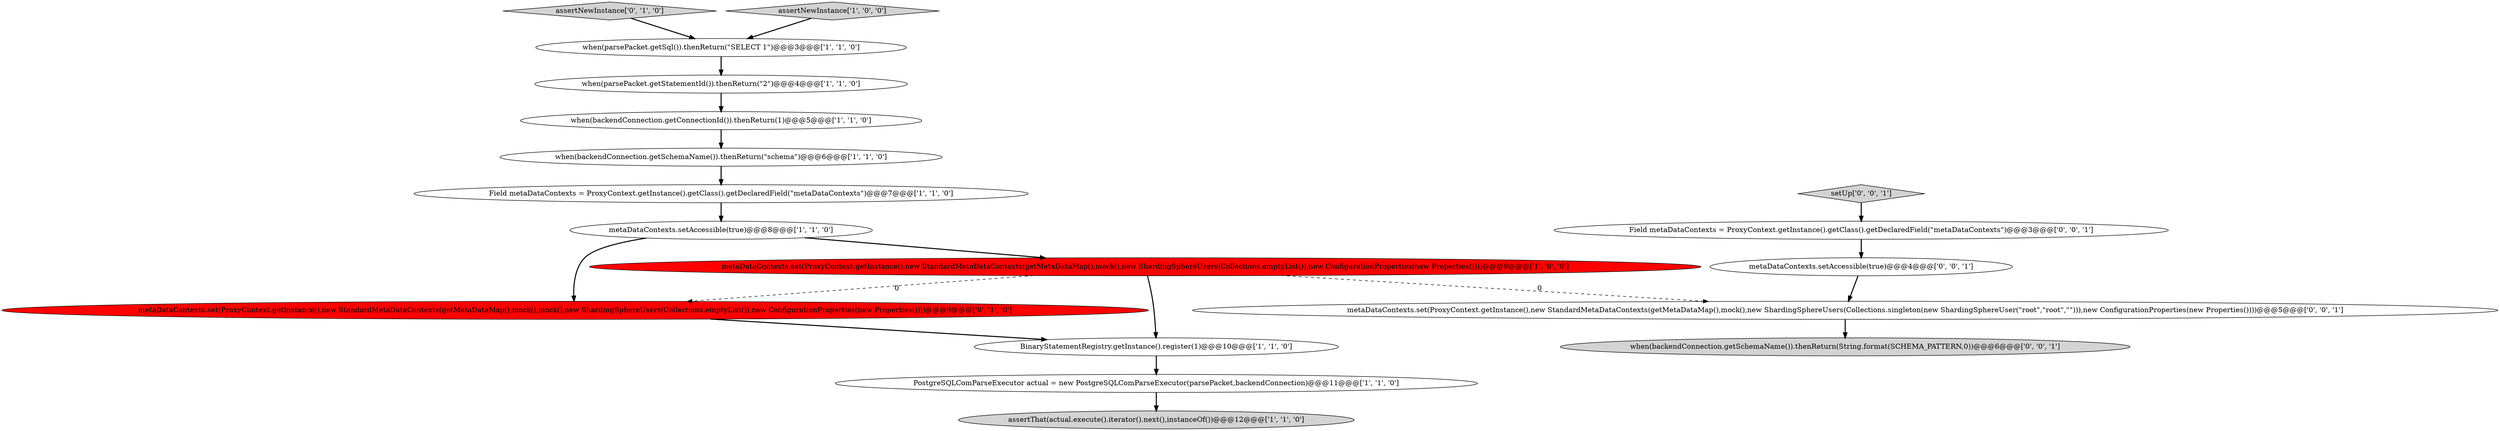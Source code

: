 digraph {
14 [style = filled, label = "when(backendConnection.getSchemaName()).thenReturn(String.format(SCHEMA_PATTERN,0))@@@6@@@['0', '0', '1']", fillcolor = lightgray, shape = ellipse image = "AAA0AAABBB3BBB"];
17 [style = filled, label = "Field metaDataContexts = ProxyContext.getInstance().getClass().getDeclaredField(\"metaDataContexts\")@@@3@@@['0', '0', '1']", fillcolor = white, shape = ellipse image = "AAA0AAABBB3BBB"];
13 [style = filled, label = "metaDataContexts.set(ProxyContext.getInstance(),new StandardMetaDataContexts(getMetaDataMap(),mock(),new ShardingSphereUsers(Collections.singleton(new ShardingSphereUser(\"root\",\"root\",\"\"))),new ConfigurationProperties(new Properties())))@@@5@@@['0', '0', '1']", fillcolor = white, shape = ellipse image = "AAA0AAABBB3BBB"];
11 [style = filled, label = "assertNewInstance['0', '1', '0']", fillcolor = lightgray, shape = diamond image = "AAA0AAABBB2BBB"];
3 [style = filled, label = "Field metaDataContexts = ProxyContext.getInstance().getClass().getDeclaredField(\"metaDataContexts\")@@@7@@@['1', '1', '0']", fillcolor = white, shape = ellipse image = "AAA0AAABBB1BBB"];
1 [style = filled, label = "when(parsePacket.getSql()).thenReturn(\"SELECT 1\")@@@3@@@['1', '1', '0']", fillcolor = white, shape = ellipse image = "AAA0AAABBB1BBB"];
5 [style = filled, label = "PostgreSQLComParseExecutor actual = new PostgreSQLComParseExecutor(parsePacket,backendConnection)@@@11@@@['1', '1', '0']", fillcolor = white, shape = ellipse image = "AAA0AAABBB1BBB"];
15 [style = filled, label = "setUp['0', '0', '1']", fillcolor = lightgray, shape = diamond image = "AAA0AAABBB3BBB"];
9 [style = filled, label = "when(backendConnection.getSchemaName()).thenReturn(\"schema\")@@@6@@@['1', '1', '0']", fillcolor = white, shape = ellipse image = "AAA0AAABBB1BBB"];
2 [style = filled, label = "BinaryStatementRegistry.getInstance().register(1)@@@10@@@['1', '1', '0']", fillcolor = white, shape = ellipse image = "AAA0AAABBB1BBB"];
6 [style = filled, label = "when(parsePacket.getStatementId()).thenReturn(\"2\")@@@4@@@['1', '1', '0']", fillcolor = white, shape = ellipse image = "AAA0AAABBB1BBB"];
10 [style = filled, label = "assertThat(actual.execute().iterator().next(),instanceOf())@@@12@@@['1', '1', '0']", fillcolor = lightgray, shape = ellipse image = "AAA0AAABBB1BBB"];
4 [style = filled, label = "metaDataContexts.set(ProxyContext.getInstance(),new StandardMetaDataContexts(getMetaDataMap(),mock(),new ShardingSphereUsers(Collections.emptyList()),new ConfigurationProperties(new Properties())))@@@9@@@['1', '0', '0']", fillcolor = red, shape = ellipse image = "AAA1AAABBB1BBB"];
0 [style = filled, label = "assertNewInstance['1', '0', '0']", fillcolor = lightgray, shape = diamond image = "AAA0AAABBB1BBB"];
16 [style = filled, label = "metaDataContexts.setAccessible(true)@@@4@@@['0', '0', '1']", fillcolor = white, shape = ellipse image = "AAA0AAABBB3BBB"];
12 [style = filled, label = "metaDataContexts.set(ProxyContext.getInstance(),new StandardMetaDataContexts(getMetaDataMap(),mock(),mock(),new ShardingSphereUsers(Collections.emptyList()),new ConfigurationProperties(new Properties())))@@@9@@@['0', '1', '0']", fillcolor = red, shape = ellipse image = "AAA1AAABBB2BBB"];
7 [style = filled, label = "when(backendConnection.getConnectionId()).thenReturn(1)@@@5@@@['1', '1', '0']", fillcolor = white, shape = ellipse image = "AAA0AAABBB1BBB"];
8 [style = filled, label = "metaDataContexts.setAccessible(true)@@@8@@@['1', '1', '0']", fillcolor = white, shape = ellipse image = "AAA0AAABBB1BBB"];
7->9 [style = bold, label=""];
9->3 [style = bold, label=""];
5->10 [style = bold, label=""];
12->2 [style = bold, label=""];
16->13 [style = bold, label=""];
15->17 [style = bold, label=""];
1->6 [style = bold, label=""];
8->4 [style = bold, label=""];
4->2 [style = bold, label=""];
6->7 [style = bold, label=""];
4->13 [style = dashed, label="0"];
11->1 [style = bold, label=""];
13->14 [style = bold, label=""];
0->1 [style = bold, label=""];
3->8 [style = bold, label=""];
8->12 [style = bold, label=""];
17->16 [style = bold, label=""];
4->12 [style = dashed, label="0"];
2->5 [style = bold, label=""];
}
